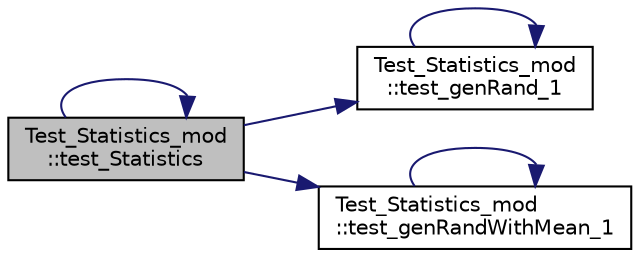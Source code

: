 digraph "Test_Statistics_mod::test_Statistics"
{
 // LATEX_PDF_SIZE
  edge [fontname="Helvetica",fontsize="10",labelfontname="Helvetica",labelfontsize="10"];
  node [fontname="Helvetica",fontsize="10",shape=record];
  rankdir="LR";
  Node1 [label="Test_Statistics_mod\l::test_Statistics",height=0.2,width=0.4,color="black", fillcolor="grey75", style="filled", fontcolor="black",tooltip=" "];
  Node1 -> Node2 [color="midnightblue",fontsize="10",style="solid",fontname="Helvetica"];
  Node2 [label="Test_Statistics_mod\l::test_genRand_1",height=0.2,width=0.4,color="black", fillcolor="white", style="filled",URL="$namespaceTest__Statistics__mod.html#ae871e8bddb8e21a26f3695cd1db4d9fd",tooltip=" "];
  Node2 -> Node2 [color="midnightblue",fontsize="10",style="solid",fontname="Helvetica"];
  Node1 -> Node3 [color="midnightblue",fontsize="10",style="solid",fontname="Helvetica"];
  Node3 [label="Test_Statistics_mod\l::test_genRandWithMean_1",height=0.2,width=0.4,color="black", fillcolor="white", style="filled",URL="$namespaceTest__Statistics__mod.html#a45f75a9c045a7fdd34e675bf35c3f118",tooltip=" "];
  Node3 -> Node3 [color="midnightblue",fontsize="10",style="solid",fontname="Helvetica"];
  Node1 -> Node1 [color="midnightblue",fontsize="10",style="solid",fontname="Helvetica"];
}
